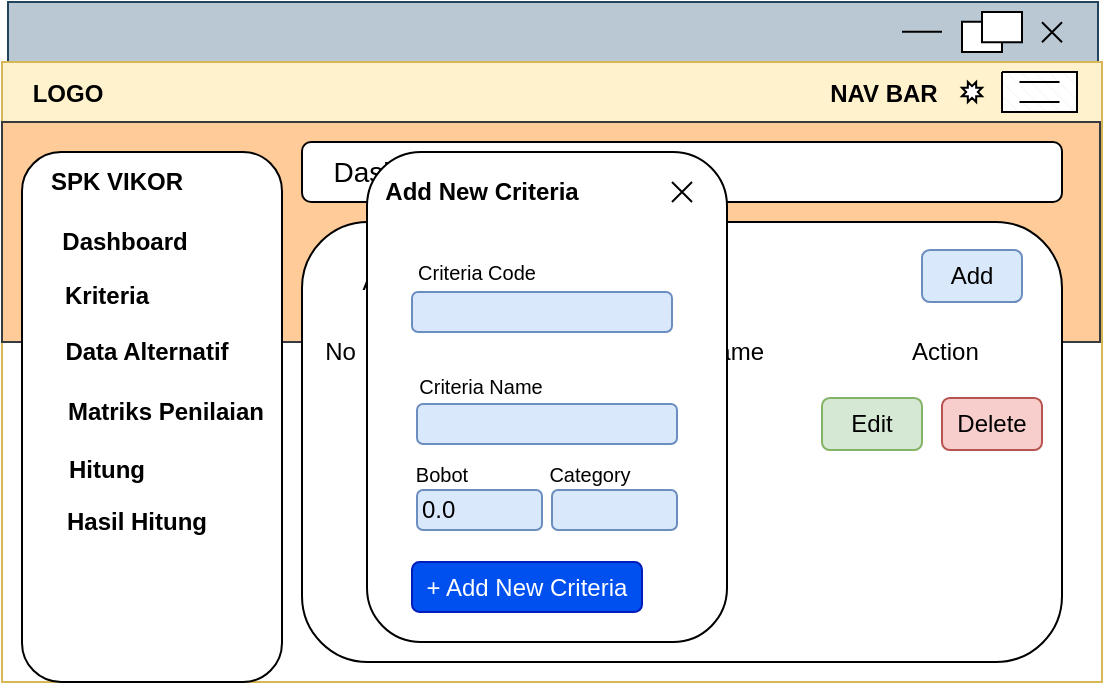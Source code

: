 <mxfile version="26.0.15">
  <diagram name="Page-1" id="j8GbfeYmVatWLcbFsBl4">
    <mxGraphModel dx="401" dy="526" grid="1" gridSize="10" guides="1" tooltips="1" connect="1" arrows="1" fold="1" page="1" pageScale="1" pageWidth="850" pageHeight="1100" math="0" shadow="0">
      <root>
        <mxCell id="0" />
        <mxCell id="1" parent="0" />
        <mxCell id="hAmbJ6od15j5SMkqlhkD-1" value="" style="rounded=0;whiteSpace=wrap;html=1;strokeColor=#23445d;fillColor=#bac8d3;" parent="1" vertex="1">
          <mxGeometry x="183" y="90" width="545" height="30" as="geometry" />
        </mxCell>
        <mxCell id="hAmbJ6od15j5SMkqlhkD-2" value="    LOGO                                                                                                             NAV BAR" style="swimlane;align=left;startSize=30;fillColor=#fff2cc;strokeColor=#d6b656;" parent="1" vertex="1">
          <mxGeometry x="180" y="120" width="550" height="310" as="geometry" />
        </mxCell>
        <mxCell id="DqG2_E1DJpwwiMN29U0s-2" value="" style="rounded=0;whiteSpace=wrap;html=1;fillColor=#ffcc99;strokeColor=#36393d;" vertex="1" parent="hAmbJ6od15j5SMkqlhkD-2">
          <mxGeometry y="30" width="549" height="110" as="geometry" />
        </mxCell>
        <mxCell id="hAmbJ6od15j5SMkqlhkD-5" value="" style="rounded=1;whiteSpace=wrap;html=1;" parent="hAmbJ6od15j5SMkqlhkD-2" vertex="1">
          <mxGeometry x="150" y="40" width="380" height="30" as="geometry" />
        </mxCell>
        <mxCell id="hAmbJ6od15j5SMkqlhkD-6" value="" style="rounded=1;whiteSpace=wrap;html=1;" parent="hAmbJ6od15j5SMkqlhkD-2" vertex="1">
          <mxGeometry x="10" y="45" width="130" height="265" as="geometry" />
        </mxCell>
        <mxCell id="hAmbJ6od15j5SMkqlhkD-7" value="" style="verticalLabelPosition=bottom;verticalAlign=top;html=1;shape=mxgraph.basic.patternFillRect;fillStyle=diagRev;step=5;fillStrokeWidth=0.2;fillStrokeColor=#dddddd;align=right;" parent="hAmbJ6od15j5SMkqlhkD-2" vertex="1">
          <mxGeometry x="500" y="5" width="37.5" height="20" as="geometry" />
        </mxCell>
        <mxCell id="hAmbJ6od15j5SMkqlhkD-8" value="" style="endArrow=none;html=1;rounded=0;" parent="hAmbJ6od15j5SMkqlhkD-2" edge="1">
          <mxGeometry relative="1" as="geometry">
            <mxPoint x="508.75" y="10" as="sourcePoint" />
            <mxPoint x="528.75" y="10" as="targetPoint" />
          </mxGeometry>
        </mxCell>
        <mxCell id="hAmbJ6od15j5SMkqlhkD-9" value="" style="verticalLabelPosition=bottom;verticalAlign=top;html=1;shape=mxgraph.basic.8_point_star" parent="hAmbJ6od15j5SMkqlhkD-2" vertex="1">
          <mxGeometry x="480" y="10" width="10" height="10" as="geometry" />
        </mxCell>
        <mxCell id="hAmbJ6od15j5SMkqlhkD-10" value="" style="endArrow=none;html=1;rounded=0;" parent="hAmbJ6od15j5SMkqlhkD-2" edge="1">
          <mxGeometry relative="1" as="geometry">
            <mxPoint x="508.75" y="20" as="sourcePoint" />
            <mxPoint x="528.75" y="20" as="targetPoint" />
          </mxGeometry>
        </mxCell>
        <mxCell id="hAmbJ6od15j5SMkqlhkD-11" value="&lt;span&gt;Dashboard&lt;/span&gt;" style="text;html=1;align=center;verticalAlign=middle;whiteSpace=wrap;rounded=0;fontSize=14;fontStyle=0" parent="hAmbJ6od15j5SMkqlhkD-2" vertex="1">
          <mxGeometry x="150" y="40" width="100" height="30" as="geometry" />
        </mxCell>
        <mxCell id="hAmbJ6od15j5SMkqlhkD-12" value="SPK VIKOR" style="text;html=1;align=center;verticalAlign=middle;whiteSpace=wrap;rounded=0;fontStyle=1" parent="hAmbJ6od15j5SMkqlhkD-2" vertex="1">
          <mxGeometry x="20" y="50" width="75" height="20" as="geometry" />
        </mxCell>
        <mxCell id="hAmbJ6od15j5SMkqlhkD-14" value="Dashboard" style="text;html=1;align=center;verticalAlign=middle;whiteSpace=wrap;rounded=0;fontStyle=1" parent="hAmbJ6od15j5SMkqlhkD-2" vertex="1">
          <mxGeometry x="23.5" y="80" width="75" height="20" as="geometry" />
        </mxCell>
        <mxCell id="hAmbJ6od15j5SMkqlhkD-15" value="Matriks Penilaian" style="text;html=1;align=center;verticalAlign=middle;whiteSpace=wrap;rounded=0;fontStyle=1" parent="hAmbJ6od15j5SMkqlhkD-2" vertex="1">
          <mxGeometry x="26.5" y="165" width="109.5" height="20" as="geometry" />
        </mxCell>
        <mxCell id="hAmbJ6od15j5SMkqlhkD-16" value="Data Alternatif" style="text;html=1;align=center;verticalAlign=middle;whiteSpace=wrap;rounded=0;fontStyle=1" parent="hAmbJ6od15j5SMkqlhkD-2" vertex="1">
          <mxGeometry x="28" y="135" width="89" height="20" as="geometry" />
        </mxCell>
        <mxCell id="hAmbJ6od15j5SMkqlhkD-17" value="Kriteria" style="text;html=1;align=center;verticalAlign=middle;whiteSpace=wrap;rounded=0;fontStyle=1" parent="hAmbJ6od15j5SMkqlhkD-2" vertex="1">
          <mxGeometry x="15" y="107" width="75" height="20" as="geometry" />
        </mxCell>
        <mxCell id="hAmbJ6od15j5SMkqlhkD-18" value="Hitung" style="text;html=1;align=center;verticalAlign=middle;whiteSpace=wrap;rounded=0;fontStyle=1" parent="hAmbJ6od15j5SMkqlhkD-2" vertex="1">
          <mxGeometry x="14.5" y="194" width="75" height="20" as="geometry" />
        </mxCell>
        <mxCell id="hAmbJ6od15j5SMkqlhkD-19" value="Hasil Hitung" style="text;html=1;align=center;verticalAlign=middle;whiteSpace=wrap;rounded=0;fontStyle=1" parent="hAmbJ6od15j5SMkqlhkD-2" vertex="1">
          <mxGeometry x="29.5" y="220" width="75" height="20" as="geometry" />
        </mxCell>
        <mxCell id="hAmbJ6od15j5SMkqlhkD-21" value="" style="rounded=1;whiteSpace=wrap;html=1;" parent="hAmbJ6od15j5SMkqlhkD-2" vertex="1">
          <mxGeometry x="150" y="80" width="380" height="220" as="geometry" />
        </mxCell>
        <mxCell id="hAmbJ6od15j5SMkqlhkD-22" value="Alternatif&lt;span style=&quot;color: rgba(0, 0, 0, 0); font-family: monospace; font-size: 0px; text-align: start; text-wrap-mode: nowrap;&quot;&gt;%3CmxGraphModel%3E%3Croot%3E%3CmxCell%20id%3D%220%22%2F%3E%3CmxCell%20id%3D%221%22%20parent%3D%220%22%2F%3E%3CmxCell%20id%3D%222%22%20value%3D%22%22%20style%3D%22rounded%3D0%3BwhiteSpace%3Dwrap%3Bhtml%3D1%3B%22%20vertex%3D%221%22%20parent%3D%221%22%3E%3CmxGeometry%20x%3D%22180%22%20y%3D%2290%22%20width%3D%22545%22%20height%3D%2230%22%20as%3D%22geometry%22%2F%3E%3C%2FmxCell%3E%3CmxCell%20id%3D%223%22%20value%3D%22%C2%A0%C2%A0%C2%A0%C2%A0LOGO%20%C2%A0%C2%A0%C2%A0%C2%A0%C2%A0%C2%A0%C2%A0%C2%A0%C2%A0%C2%A0%C2%A0%C2%A0%C2%A0%C2%A0%C2%A0%C2%A0%C2%A0%C2%A0%C2%A0%C2%A0%C2%A0%C2%A0%C2%A0%C2%A0%C2%A0%C2%A0%C2%A0%C2%A0%C2%A0%C2%A0%C2%A0%C2%A0%C2%A0%C2%A0%C2%A0%C2%A0%C2%A0%C2%A0%C2%A0%C2%A0%C2%A0%C2%A0%C2%A0%C2%A0%C2%A0%C2%A0%C2%A0%C2%A0%C2%A0%C2%A0%C2%A0%C2%A0%C2%A0%C2%A0%C2%A0%C2%A0%C2%A0%C2%A0%C2%A0%C2%A0%C2%A0%C2%A0%C2%A0%C2%A0%C2%A0%C2%A0%C2%A0%C2%A0%C2%A0%C2%A0%C2%A0%C2%A0%C2%A0%C2%A0%C2%A0%C2%A0%C2%A0%C2%A0%C2%A0%C2%A0%C2%A0%C2%A0%C2%A0%C2%A0%C2%A0%C2%A0%C2%A0%C2%A0%C2%A0%C2%A0%C2%A0%C2%A0%C2%A0%C2%A0%C2%A0%C2%A0%C2%A0%C2%A0%C2%A0%C2%A0%C2%A0%C2%A0%C2%A0%C2%A0%C2%A0%C2%A0%C2%A0%C2%A0NAV%20BAR%22%20style%3D%22swimlane%3Balign%3Dleft%3BstartSize%3D30%3B%22%20vertex%3D%221%22%20parent%3D%221%22%3E%3CmxGeometry%20x%3D%22180%22%20y%3D%22120%22%20width%3D%22545%22%20height%3D%22310%22%20as%3D%22geometry%22%2F%3E%3C%2FmxCell%3E%3CmxCell%20id%3D%224%22%20value%3D%22%22%20style%3D%22rounded%3D1%3BwhiteSpace%3Dwrap%3Bhtml%3D1%3B%22%20vertex%3D%221%22%20parent%3D%223%22%3E%3CmxGeometry%20x%3D%22350%22%20y%3D%2277%22%20width%3D%22180%22%20height%3D%2230%22%20as%3D%22geometry%22%2F%3E%3C%2FmxCell%3E%3CmxCell%20id%3D%225%22%20value%3D%22%22%20style%3D%22rounded%3D1%3BwhiteSpace%3Dwrap%3Bhtml%3D1%3B%22%20vertex%3D%221%22%20parent%3D%223%22%3E%3CmxGeometry%20x%3D%22170%22%20y%3D%2277%22%20width%3D%22170%22%20height%3D%2230%22%20as%3D%22geometry%22%2F%3E%3C%2FmxCell%3E%3CmxCell%20id%3D%226%22%20value%3D%22%22%20style%3D%22rounded%3D1%3BwhiteSpace%3Dwrap%3Bhtml%3D1%3B%22%20vertex%3D%221%22%20parent%3D%223%22%3E%3CmxGeometry%20x%3D%22170%22%20y%3D%2240%22%20width%3D%22360%22%20height%3D%2230%22%20as%3D%22geometry%22%2F%3E%3C%2FmxCell%3E%3CmxCell%20id%3D%227%22%20value%3D%22%22%20style%3D%22rounded%3D1%3BwhiteSpace%3Dwrap%3Bhtml%3D1%3B%22%20vertex%3D%221%22%20parent%3D%223%22%3E%3CmxGeometry%20x%3D%2210%22%20y%3D%2245%22%20width%3D%22150%22%20height%3D%22265%22%20as%3D%22geometry%22%2F%3E%3C%2FmxCell%3E%3CmxCell%20id%3D%228%22%20value%3D%22%22%20style%3D%22verticalLabelPosition%3Dbottom%3BverticalAlign%3Dtop%3Bhtml%3D1%3Bshape%3Dmxgraph.basic.patternFillRect%3BfillStyle%3DdiagRev%3Bstep%3D5%3BfillStrokeWidth%3D0.2%3BfillStrokeColor%3D%23dddddd%3Balign%3Dright%3B%22%20vertex%3D%221%22%20parent%3D%223%22%3E%3CmxGeometry%20x%3D%22500%22%20y%3D%225%22%20width%3D%2237.5%22%20height%3D%2220%22%20as%3D%22geometry%22%2F%3E%3C%2FmxCell%3E%3CmxCell%20id%3D%229%22%20value%3D%22%22%20style%3D%22endArrow%3Dnone%3Bhtml%3D1%3Brounded%3D0%3B%22%20edge%3D%221%22%20parent%3D%223%22%3E%3CmxGeometry%20relative%3D%221%22%20as%3D%22geometry%22%3E%3CmxPoint%20x%3D%22508.75%22%20y%3D%2210%22%20as%3D%22sourcePoint%22%2F%3E%3CmxPoint%20x%3D%22528.75%22%20y%3D%2210%22%20as%3D%22targetPoint%22%2F%3E%3C%2FmxGeometry%3E%3C%2FmxCell%3E%3CmxCell%20id%3D%2210%22%20value%3D%22%22%20style%3D%22verticalLabelPosition%3Dbottom%3BverticalAlign%3Dtop%3Bhtml%3D1%3Bshape%3Dmxgraph.basic.8_point_star%22%20vertex%3D%221%22%20parent%3D%223%22%3E%3CmxGeometry%20x%3D%22480%22%20y%3D%2210%22%20width%3D%2210%22%20height%3D%2210%22%20as%3D%22geometry%22%2F%3E%3C%2FmxCell%3E%3CmxCell%20id%3D%2211%22%20value%3D%22%22%20style%3D%22endArrow%3Dnone%3Bhtml%3D1%3Brounded%3D0%3B%22%20edge%3D%221%22%20parent%3D%223%22%3E%3CmxGeometry%20relative%3D%221%22%20as%3D%22geometry%22%3E%3CmxPoint%20x%3D%22508.75%22%20y%3D%2220%22%20as%3D%22sourcePoint%22%2F%3E%3CmxPoint%20x%3D%22528.75%22%20y%3D%2220%22%20as%3D%22targetPoint%22%2F%3E%3C%2FmxGeometry%3E%3C%2FmxCell%3E%3CmxCell%20id%3D%2212%22%20value%3D%22%26lt%3Bb%26gt%3BDashboard%26lt%3B%2Fb%26gt%3B%22%20style%3D%22text%3Bhtml%3D1%3Balign%3Dcenter%3BverticalAlign%3Dmiddle%3BwhiteSpace%3Dwrap%3Brounded%3D0%3BfontSize%3D14%3B%22%20vertex%3D%221%22%20parent%3D%223%22%3E%3CmxGeometry%20x%3D%22170%22%20y%3D%2240%22%20width%3D%22100%22%20height%3D%2230%22%20as%3D%22geometry%22%2F%3E%3C%2FmxCell%3E%3CmxCell%20id%3D%2213%22%20value%3D%22SPK%20VIKOR%22%20style%3D%22text%3Bhtml%3D1%3Balign%3Dcenter%3BverticalAlign%3Dmiddle%3BwhiteSpace%3Dwrap%3Brounded%3D0%3B%22%20vertex%3D%221%22%20parent%3D%223%22%3E%3CmxGeometry%20x%3D%2220%22%20y%3D%2250%22%20width%3D%2275%22%20height%3D%2220%22%20as%3D%22geometry%22%2F%3E%3C%2FmxCell%3E%3CmxCell%20id%3D%2214%22%20value%3D%22Jumlah%20Alternatif%22%20style%3D%22text%3Bhtml%3D1%3Balign%3Dcenter%3BverticalAlign%3Dmiddle%3BwhiteSpace%3Dwrap%3Brounded%3D0%3B%22%20vertex%3D%221%22%20parent%3D%223%22%3E%3CmxGeometry%20x%3D%22170%22%20y%3D%2282%22%20width%3D%22100%22%20height%3D%2220%22%20as%3D%22geometry%22%2F%3E%3C%2FmxCell%3E%3CmxCell%20id%3D%2215%22%20value%3D%22Dashboard%22%20style%3D%22text%3Bhtml%3D1%3Balign%3Dcenter%3BverticalAlign%3Dmiddle%3BwhiteSpace%3Dwrap%3Brounded%3D0%3B%22%20vertex%3D%221%22%20parent%3D%223%22%3E%3CmxGeometry%20x%3D%2233.5%22%20y%3D%2280%22%20width%3D%2275%22%20height%3D%2220%22%20as%3D%22geometry%22%2F%3E%3C%2FmxCell%3E%3CmxCell%20id%3D%2216%22%20value%3D%22Matriks%20Penilaian%22%20style%3D%22text%3Bhtml%3D1%3Balign%3Dcenter%3BverticalAlign%3Dmiddle%3BwhiteSpace%3Dwrap%3Brounded%3D0%3B%22%20vertex%3D%221%22%20parent%3D%223%22%3E%3CmxGeometry%20x%3D%2237.5%22%20y%3D%22165%22%20width%3D%2297.5%22%20height%3D%2220%22%20as%3D%22geometry%22%2F%3E%3C%2FmxCell%3E%3CmxCell%20id%3D%2217%22%20value%3D%22Data%20Alternatif%22%20style%3D%22text%3Bhtml%3D1%3Balign%3Dcenter%3BverticalAlign%3Dmiddle%3BwhiteSpace%3Dwrap%3Brounded%3D0%3B%22%20vertex%3D%221%22%20parent%3D%223%22%3E%3CmxGeometry%20x%3D%2240%22%20y%3D%22135%22%20width%3D%2280%22%20height%3D%2220%22%20as%3D%22geometry%22%2F%3E%3C%2FmxCell%3E%3CmxCell%20id%3D%2218%22%20value%3D%22Kriteria%22%20style%3D%22text%3Bhtml%3D1%3Balign%3Dcenter%3BverticalAlign%3Dmiddle%3BwhiteSpace%3Dwrap%3Brounded%3D0%3B%22%20vertex%3D%221%22%20parent%3D%223%22%3E%3CmxGeometry%20x%3D%2223.5%22%20y%3D%22107%22%20width%3D%2275%22%20height%3D%2220%22%20as%3D%22geometry%22%2F%3E%3C%2FmxCell%3E%3CmxCell%20id%3D%2219%22%20value%3D%22Hitung%22%20style%3D%22text%3Bhtml%3D1%3Balign%3Dcenter%3BverticalAlign%3Dmiddle%3BwhiteSpace%3Dwrap%3Brounded%3D0%3B%22%20vertex%3D%221%22%20parent%3D%223%22%3E%3CmxGeometry%20x%3D%2221.5%22%20y%3D%22194%22%20width%3D%2275%22%20height%3D%2220%22%20as%3D%22geometry%22%2F%3E%3C%2FmxCell%3E%3CmxCell%20id%3D%2220%22%20value%3D%22Hasil%20Hitung%22%20style%3D%22text%3Bhtml%3D1%3Balign%3Dcenter%3BverticalAlign%3Dmiddle%3BwhiteSpace%3Dwrap%3Brounded%3D0%3B%22%20vertex%3D%221%22%20parent%3D%223%22%3E%3CmxGeometry%20x%3D%2237.5%22%20y%3D%22220%22%20width%3D%2275%22%20height%3D%2220%22%20as%3D%22geometry%22%2F%3E%3C%2FmxCell%3E%3CmxCell%20id%3D%2221%22%20value%3D%22Jumlah%20Kriteria%22%20style%3D%22text%3Bhtml%3D1%3Balign%3Dcenter%3BverticalAlign%3Dmiddle%3BwhiteSpace%3Dwrap%3Brounded%3D0%3B%22%20vertex%3D%221%22%20parent%3D%223%22%3E%3CmxGeometry%20x%3D%22350%22%20y%3D%2282%22%20width%3D%22100%22%20height%3D%2220%22%20as%3D%22geometry%22%2F%3E%3C%2FmxCell%3E%3CmxCell%20id%3D%2222%22%20value%3D%22%22%20style%3D%22rounded%3D1%3BwhiteSpace%3Dwrap%3Bhtml%3D1%3B%22%20vertex%3D%221%22%20parent%3D%223%22%3E%3CmxGeometry%20x%3D%22170%22%20y%3D%22115%22%20width%3D%22360%22%20height%3D%22185%22%20as%3D%22geometry%22%2F%3E%3C%2FmxCell%3E%3CmxCell%20id%3D%2223%22%20value%3D%22Jumlah%20Data%22%20style%3D%22text%3Bhtml%3D1%3Balign%3Dcenter%3BverticalAlign%3Dmiddle%3BwhiteSpace%3Dwrap%3Brounded%3D0%3B%22%20vertex%3D%221%22%20parent%3D%223%22%3E%3CmxGeometry%20x%3D%22180%22%20y%3D%22135%22%20width%3D%22100%22%20height%3D%2220%22%20as%3D%22geometry%22%2F%3E%3C%2FmxCell%3E%3CmxCell%20id%3D%2224%22%20value%3D%22%22%20style%3D%22shape%3DpartialRectangle%3BwhiteSpace%3Dwrap%3Bhtml%3D1%3Bright%3D0%3Btop%3D0%3Bbottom%3D0%3BfillColor%3Dnone%3BroutingCenterX%3D-0.5%3B%22%20vertex%3D%221%22%20parent%3D%223%22%3E%3CmxGeometry%20x%3D%22210%22%20y%3D%22170%22%20width%3D%22120%22%20height%3D%22110%22%20as%3D%22geometry%22%2F%3E%3C%2FmxCell%3E%3CmxCell%20id%3D%2225%22%20value%3D%22Alternatif%22%20style%3D%22shape%3Ddelay%3BwhiteSpace%3Dwrap%3Bhtml%3D1%3B%22%20vertex%3D%221%22%20parent%3D%223%22%3E%3CmxGeometry%20x%3D%22210%22%20y%3D%22180%22%20width%3D%22290%22%20height%3D%2230%22%20as%3D%22geometry%22%2F%3E%3C%2FmxCell%3E%3CmxCell%20id%3D%2226%22%20value%3D%22Kriteria%22%20style%3D%22shape%3Ddelay%3BwhiteSpace%3Dwrap%3Bhtml%3D1%3B%22%20vertex%3D%221%22%20parent%3D%223%22%3E%3CmxGeometry%20x%3D%22210%22%20y%3D%22240%22%20width%3D%22290%22%20height%3D%2230%22%20as%3D%22geometry%22%2F%3E%3C%2FmxCell%3E%3CmxCell%20id%3D%2227%22%20value%3D%22%22%20style%3D%22shape%3DsumEllipse%3Bperimeter%3DellipsePerimeter%3BwhiteSpace%3Dwrap%3Bhtml%3D1%3BbackgroundOutline%3D1%3B%22%20vertex%3D%221%22%20parent%3D%221%22%3E%3CmxGeometry%20x%3D%22700%22%20y%3D%2295%22%20width%3D%2220%22%20height%3D%2220%22%20as%3D%22geometry%22%2F%3E%3C%2FmxCell%3E%3CmxCell%20id%3D%2228%22%20value%3D%22%22%20style%3D%22verticalLabelPosition%3Dbottom%3BverticalAlign%3Dtop%3Bhtml%3D1%3Bshape%3Dmxgraph.basic.rect%3BfillColor2%3Dnone%3BstrokeWidth%3D1%3Bsize%3D20%3Bindent%3D5%3B%22%20vertex%3D%221%22%20parent%3D%221%22%3E%3CmxGeometry%20x%3D%22660%22%20y%3D%2299.87%22%20width%3D%2220%22%20height%3D%2215.13%22%20as%3D%22geometry%22%2F%3E%3C%2FmxCell%3E%3CmxCell%20id%3D%2229%22%20value%3D%22%22%20style%3D%22endArrow%3Dnone%3Bhtml%3D1%3Brounded%3D0%3B%22%20edge%3D%221%22%20parent%3D%221%22%3E%3CmxGeometry%20relative%3D%221%22%20as%3D%22geometry%22%3E%3CmxPoint%20x%3D%22630%22%20y%3D%22104.89%22%20as%3D%22sourcePoint%22%2F%3E%3CmxPoint%20x%3D%22650%22%20y%3D%22104.89%22%20as%3D%22targetPoint%22%2F%3E%3C%2FmxGeometry%3E%3C%2FmxCell%3E%3CmxCell%20id%3D%2230%22%20value%3D%22%22%20style%3D%22verticalLabelPosition%3Dbottom%3BverticalAlign%3Dtop%3Bhtml%3D1%3Bshape%3Dmxgraph.basic.rect%3BfillColor2%3Dnone%3BstrokeWidth%3D1%3Bsize%3D20%3Bindent%3D5%3B%22%20vertex%3D%221%22%20parent%3D%221%22%3E%3CmxGeometry%20x%3D%22670%22%20y%3D%2295%22%20width%3D%2220%22%20height%3D%2215.13%22%20as%3D%22geometry%22%2F%3E%3C%2FmxCell%3E%3C%2Froot%3E%3C%2FmxGraphModel%3E&lt;/span&gt;&amp;nbsp;Table" style="text;html=1;align=center;verticalAlign=middle;whiteSpace=wrap;rounded=0;" parent="hAmbJ6od15j5SMkqlhkD-2" vertex="1">
          <mxGeometry x="170" y="100" width="100" height="20" as="geometry" />
        </mxCell>
        <mxCell id="hAmbJ6od15j5SMkqlhkD-61" value="No&lt;span style=&quot;white-space: pre;&quot;&gt;&#x9;&lt;/span&gt;Alternatif_Code&lt;span style=&quot;white-space: pre;&quot;&gt;&#x9;&lt;/span&gt;Alternatif_Name&lt;span style=&quot;white-space: pre;&quot;&gt;&#x9;&lt;span style=&quot;white-space: pre;&quot;&gt;&#x9;&lt;/span&gt;&lt;/span&gt;&lt;span style=&quot;white-space: pre;&quot;&gt;&#x9;&lt;/span&gt;Action" style="text;html=1;align=center;verticalAlign=middle;whiteSpace=wrap;rounded=0;" parent="hAmbJ6od15j5SMkqlhkD-2" vertex="1">
          <mxGeometry x="160" y="135" width="330" height="20" as="geometry" />
        </mxCell>
        <mxCell id="hAmbJ6od15j5SMkqlhkD-62" value="Add" style="rounded=1;whiteSpace=wrap;html=1;fillColor=#dae8fc;strokeColor=#6c8ebf;" parent="hAmbJ6od15j5SMkqlhkD-2" vertex="1">
          <mxGeometry x="460" y="94" width="50" height="26" as="geometry" />
        </mxCell>
        <mxCell id="hAmbJ6od15j5SMkqlhkD-63" value="Edit" style="rounded=1;whiteSpace=wrap;html=1;fillColor=#d5e8d4;strokeColor=#82b366;" parent="hAmbJ6od15j5SMkqlhkD-2" vertex="1">
          <mxGeometry x="410" y="168" width="50" height="26" as="geometry" />
        </mxCell>
        <mxCell id="hAmbJ6od15j5SMkqlhkD-64" value="Delete" style="rounded=1;whiteSpace=wrap;html=1;fillColor=#f8cecc;strokeColor=#b85450;" parent="hAmbJ6od15j5SMkqlhkD-2" vertex="1">
          <mxGeometry x="470" y="168" width="50" height="26" as="geometry" />
        </mxCell>
        <mxCell id="lFOSlfIZ4w8aW-5PZIkA-1" value="" style="rounded=1;whiteSpace=wrap;html=1;" parent="hAmbJ6od15j5SMkqlhkD-2" vertex="1">
          <mxGeometry x="182.5" y="45" width="180" height="245" as="geometry" />
        </mxCell>
        <mxCell id="lFOSlfIZ4w8aW-5PZIkA-2" value="Add New Criteria" style="text;html=1;align=center;verticalAlign=middle;whiteSpace=wrap;rounded=0;fontStyle=1" parent="hAmbJ6od15j5SMkqlhkD-2" vertex="1">
          <mxGeometry x="190" y="50" width="100" height="30" as="geometry" />
        </mxCell>
        <mxCell id="lFOSlfIZ4w8aW-5PZIkA-3" value="+ Add New Criteria" style="rounded=1;whiteSpace=wrap;html=1;fillColor=#0050ef;strokeColor=#001DBC;fontColor=#ffffff;" parent="hAmbJ6od15j5SMkqlhkD-2" vertex="1">
          <mxGeometry x="205" y="250" width="115" height="25" as="geometry" />
        </mxCell>
        <mxCell id="lFOSlfIZ4w8aW-5PZIkA-4" value="" style="rounded=1;whiteSpace=wrap;html=1;fillColor=#dae8fc;strokeColor=#6c8ebf;align=left;" parent="hAmbJ6od15j5SMkqlhkD-2" vertex="1">
          <mxGeometry x="205" y="115" width="130" height="20" as="geometry" />
        </mxCell>
        <mxCell id="lFOSlfIZ4w8aW-5PZIkA-5" value="" style="rounded=1;whiteSpace=wrap;html=1;fillColor=#dae8fc;strokeColor=#6c8ebf;align=left;" parent="hAmbJ6od15j5SMkqlhkD-2" vertex="1">
          <mxGeometry x="207.5" y="171" width="130" height="20" as="geometry" />
        </mxCell>
        <mxCell id="lFOSlfIZ4w8aW-5PZIkA-6" value="Criteria Code" style="text;html=1;align=center;verticalAlign=middle;whiteSpace=wrap;rounded=0;fontSize=10;" parent="hAmbJ6od15j5SMkqlhkD-2" vertex="1">
          <mxGeometry x="195" y="90" width="85" height="30" as="geometry" />
        </mxCell>
        <mxCell id="lFOSlfIZ4w8aW-5PZIkA-7" value="Criteria Name" style="text;html=1;align=center;verticalAlign=middle;whiteSpace=wrap;rounded=0;fontSize=10;" parent="hAmbJ6od15j5SMkqlhkD-2" vertex="1">
          <mxGeometry x="197" y="147" width="85" height="30" as="geometry" />
        </mxCell>
        <mxCell id="lFOSlfIZ4w8aW-5PZIkA-10" value="" style="shape=umlDestroy;html=1;" parent="hAmbJ6od15j5SMkqlhkD-2" vertex="1">
          <mxGeometry x="335" y="60" width="10" height="10" as="geometry" />
        </mxCell>
        <mxCell id="lFOSlfIZ4w8aW-5PZIkA-12" value="0.0" style="rounded=1;whiteSpace=wrap;html=1;fillColor=#dae8fc;strokeColor=#6c8ebf;align=left;" parent="hAmbJ6od15j5SMkqlhkD-2" vertex="1">
          <mxGeometry x="207.5" y="214" width="62.5" height="20" as="geometry" />
        </mxCell>
        <mxCell id="lFOSlfIZ4w8aW-5PZIkA-13" value="Bobot" style="text;html=1;align=center;verticalAlign=middle;whiteSpace=wrap;rounded=0;fontSize=10;" parent="hAmbJ6od15j5SMkqlhkD-2" vertex="1">
          <mxGeometry x="170" y="191" width="100" height="30" as="geometry" />
        </mxCell>
        <mxCell id="lFOSlfIZ4w8aW-5PZIkA-14" value="" style="rounded=1;whiteSpace=wrap;html=1;fillColor=#dae8fc;strokeColor=#6c8ebf;align=left;" parent="hAmbJ6od15j5SMkqlhkD-2" vertex="1">
          <mxGeometry x="275" y="214" width="62.5" height="20" as="geometry" />
        </mxCell>
        <mxCell id="lFOSlfIZ4w8aW-5PZIkA-15" value="Category" style="text;html=1;align=center;verticalAlign=middle;whiteSpace=wrap;rounded=0;fontSize=10;" parent="hAmbJ6od15j5SMkqlhkD-2" vertex="1">
          <mxGeometry x="250" y="191" width="87.5" height="30" as="geometry" />
        </mxCell>
        <mxCell id="hAmbJ6od15j5SMkqlhkD-27" value="" style="verticalLabelPosition=bottom;verticalAlign=top;html=1;shape=mxgraph.basic.rect;fillColor2=none;strokeWidth=1;size=20;indent=5;" parent="1" vertex="1">
          <mxGeometry x="660" y="99.87" width="20" height="15.13" as="geometry" />
        </mxCell>
        <mxCell id="hAmbJ6od15j5SMkqlhkD-28" value="" style="endArrow=none;html=1;rounded=0;" parent="1" edge="1">
          <mxGeometry relative="1" as="geometry">
            <mxPoint x="630" y="104.89" as="sourcePoint" />
            <mxPoint x="650" y="104.89" as="targetPoint" />
          </mxGeometry>
        </mxCell>
        <mxCell id="hAmbJ6od15j5SMkqlhkD-29" value="" style="verticalLabelPosition=bottom;verticalAlign=top;html=1;shape=mxgraph.basic.rect;fillColor2=none;strokeWidth=1;size=20;indent=5;" parent="1" vertex="1">
          <mxGeometry x="670" y="95" width="20" height="15.13" as="geometry" />
        </mxCell>
        <mxCell id="lFOSlfIZ4w8aW-5PZIkA-11" value="" style="shape=umlDestroy;html=1;" parent="1" vertex="1">
          <mxGeometry x="700" y="100.13" width="10" height="10" as="geometry" />
        </mxCell>
      </root>
    </mxGraphModel>
  </diagram>
</mxfile>
